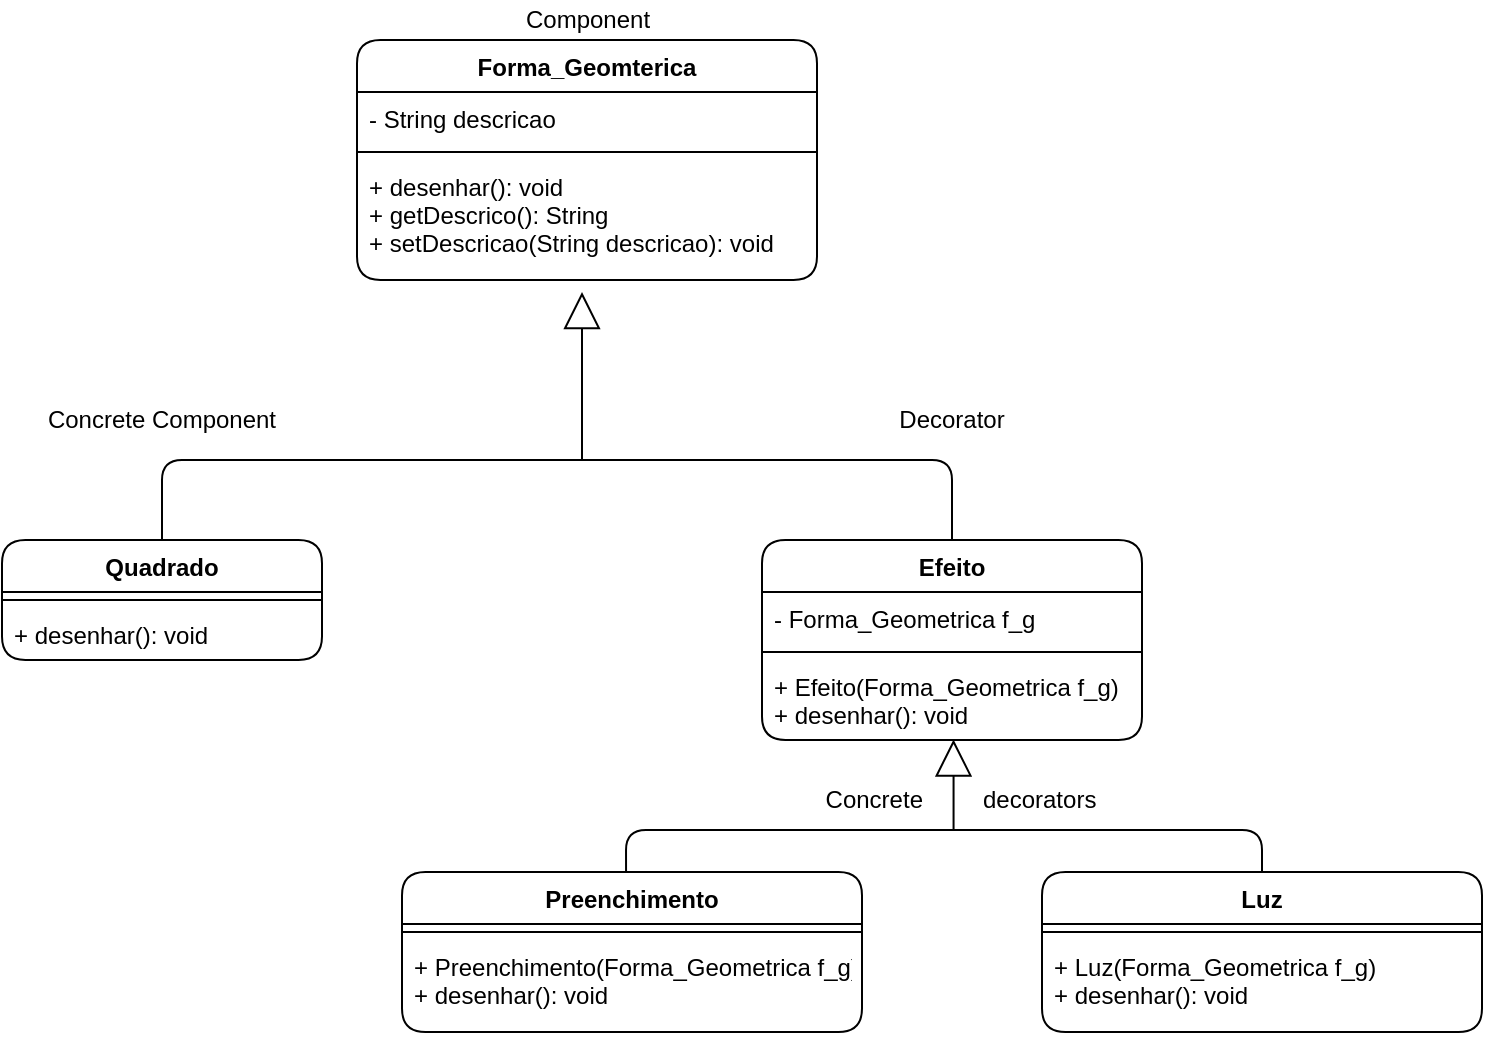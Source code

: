 <mxfile version="13.6.2" type="device"><diagram id="37-JHLH3aYaWTr7UUeOb" name="Page-1"><mxGraphModel dx="1080" dy="1687" grid="0" gridSize="10" guides="1" tooltips="1" connect="1" arrows="1" fold="1" page="1" pageScale="1" pageWidth="827" pageHeight="1169" math="0" shadow="0"><root><mxCell id="0"/><mxCell id="1" parent="0"/><mxCell id="mqfu1Ff-shizK2k_RVGE-26" style="edgeStyle=orthogonalEdgeStyle;rounded=0;orthogonalLoop=1;jettySize=auto;html=1;startSize=16;endArrow=none;endFill=0;endSize=16;startArrow=block;startFill=0;exitX=0.504;exitY=0.993;exitDx=0;exitDy=0;exitPerimeter=0;" parent="1" source="mqfu1Ff-shizK2k_RVGE-8" edge="1"><mxGeometry relative="1" as="geometry"><mxPoint x="545" y="305" as="targetPoint"/><mxPoint x="545.0" y="265" as="sourcePoint"/><Array as="points"><mxPoint x="546" y="305"/></Array></mxGeometry></mxCell><mxCell id="mqfu1Ff-shizK2k_RVGE-23" style="edgeStyle=orthogonalEdgeStyle;orthogonalLoop=1;jettySize=auto;html=1;endArrow=none;endFill=0;" parent="1" edge="1"><mxGeometry relative="1" as="geometry"><mxPoint x="382.029" y="327" as="sourcePoint"/><mxPoint x="542" y="305" as="targetPoint"/><Array as="points"><mxPoint x="382" y="305"/></Array></mxGeometry></mxCell><mxCell id="mqfu1Ff-shizK2k_RVGE-21" style="edgeStyle=orthogonalEdgeStyle;orthogonalLoop=1;jettySize=auto;html=1;endArrow=none;endFill=0;" parent="1" target="mqfu1Ff-shizK2k_RVGE-5" edge="1"><mxGeometry relative="1" as="geometry"><mxPoint x="200" y="120" as="sourcePoint"/><Array as="points"><mxPoint x="260" y="120"/><mxPoint x="540" y="120"/></Array></mxGeometry></mxCell><mxCell id="mqfu1Ff-shizK2k_RVGE-28" style="edgeStyle=orthogonalEdgeStyle;rounded=1;orthogonalLoop=1;jettySize=auto;html=1;startArrow=block;startFill=0;startSize=16;endArrow=none;endFill=0;endSize=16;" parent="1" edge="1"><mxGeometry relative="1" as="geometry"><mxPoint x="360" y="120" as="targetPoint"/><Array as="points"><mxPoint x="360" y="120"/></Array><mxPoint x="360" y="36" as="sourcePoint"/></mxGeometry></mxCell><mxCell id="mqfu1Ff-shizK2k_RVGE-27" style="edgeStyle=orthogonalEdgeStyle;rounded=1;orthogonalLoop=1;jettySize=auto;html=1;startArrow=none;startFill=0;startSize=16;endArrow=none;endFill=0;endSize=16;" parent="1" source="mqfu1Ff-shizK2k_RVGE-9" edge="1"><mxGeometry relative="1" as="geometry"><mxPoint x="300" y="120" as="targetPoint"/><Array as="points"><mxPoint x="150" y="120"/></Array></mxGeometry></mxCell><mxCell id="mqfu1Ff-shizK2k_RVGE-9" value="Quadrado" style="swimlane;fontStyle=1;align=center;verticalAlign=top;childLayout=stackLayout;horizontal=1;startSize=26;horizontalStack=0;resizeParent=1;resizeParentMax=0;resizeLast=0;collapsible=1;marginBottom=0;rounded=1;" parent="1" vertex="1"><mxGeometry x="70" y="160" width="160" height="60" as="geometry"/></mxCell><mxCell id="mqfu1Ff-shizK2k_RVGE-11" value="" style="line;strokeWidth=1;fillColor=none;align=left;verticalAlign=middle;spacingTop=-1;spacingLeft=3;spacingRight=3;rotatable=0;labelPosition=right;points=[];portConstraint=eastwest;rounded=1;" parent="mqfu1Ff-shizK2k_RVGE-9" vertex="1"><mxGeometry y="26" width="160" height="8" as="geometry"/></mxCell><mxCell id="mqfu1Ff-shizK2k_RVGE-12" value="+ desenhar(): void" style="text;strokeColor=none;fillColor=none;align=left;verticalAlign=top;spacingLeft=4;spacingRight=4;overflow=hidden;rotatable=0;points=[[0,0.5],[1,0.5]];portConstraint=eastwest;rounded=1;" parent="mqfu1Ff-shizK2k_RVGE-9" vertex="1"><mxGeometry y="34" width="160" height="26" as="geometry"/></mxCell><mxCell id="mqfu1Ff-shizK2k_RVGE-25" style="edgeStyle=orthogonalEdgeStyle;orthogonalLoop=1;jettySize=auto;html=1;endArrow=none;endFill=0;startSize=16;endSize=16;" parent="1" source="mqfu1Ff-shizK2k_RVGE-17" edge="1"><mxGeometry relative="1" as="geometry"><mxPoint x="490" y="305" as="targetPoint"/><Array as="points"><mxPoint x="700" y="305"/><mxPoint x="542" y="305"/></Array></mxGeometry></mxCell><mxCell id="mqfu1Ff-shizK2k_RVGE-5" value="Efeito" style="swimlane;fontStyle=1;align=center;verticalAlign=top;childLayout=stackLayout;horizontal=1;startSize=26;horizontalStack=0;resizeParent=1;resizeParentMax=0;resizeLast=0;collapsible=1;marginBottom=0;rounded=1;" parent="1" vertex="1"><mxGeometry x="450" y="160" width="190" height="100" as="geometry"/></mxCell><mxCell id="mqfu1Ff-shizK2k_RVGE-6" value="- Forma_Geometrica f_g" style="text;strokeColor=none;fillColor=none;align=left;verticalAlign=top;spacingLeft=4;spacingRight=4;overflow=hidden;rotatable=0;points=[[0,0.5],[1,0.5]];portConstraint=eastwest;rounded=1;" parent="mqfu1Ff-shizK2k_RVGE-5" vertex="1"><mxGeometry y="26" width="190" height="26" as="geometry"/></mxCell><mxCell id="mqfu1Ff-shizK2k_RVGE-7" value="" style="line;strokeWidth=1;fillColor=none;align=left;verticalAlign=middle;spacingTop=-1;spacingLeft=3;spacingRight=3;rotatable=0;labelPosition=right;points=[];portConstraint=eastwest;rounded=1;" parent="mqfu1Ff-shizK2k_RVGE-5" vertex="1"><mxGeometry y="52" width="190" height="8" as="geometry"/></mxCell><mxCell id="mqfu1Ff-shizK2k_RVGE-8" value="+ Efeito(Forma_Geometrica f_g)&#10;+ desenhar(): void" style="text;strokeColor=none;fillColor=none;align=left;verticalAlign=top;spacingLeft=4;spacingRight=4;overflow=hidden;rotatable=0;points=[[0,0.5],[1,0.5]];portConstraint=eastwest;rounded=1;" parent="mqfu1Ff-shizK2k_RVGE-5" vertex="1"><mxGeometry y="60" width="190" height="40" as="geometry"/></mxCell><mxCell id="mqfu1Ff-shizK2k_RVGE-13" value="Preenchimento" style="swimlane;fontStyle=1;align=center;verticalAlign=top;childLayout=stackLayout;horizontal=1;startSize=26;horizontalStack=0;resizeParent=1;resizeParentMax=0;resizeLast=0;collapsible=1;marginBottom=0;rounded=1;" parent="1" vertex="1"><mxGeometry x="270" y="326" width="230" height="80" as="geometry"/></mxCell><mxCell id="mqfu1Ff-shizK2k_RVGE-15" value="" style="line;strokeWidth=1;fillColor=none;align=left;verticalAlign=middle;spacingTop=-1;spacingLeft=3;spacingRight=3;rotatable=0;labelPosition=right;points=[];portConstraint=eastwest;rounded=1;" parent="mqfu1Ff-shizK2k_RVGE-13" vertex="1"><mxGeometry y="26" width="230" height="8" as="geometry"/></mxCell><mxCell id="mqfu1Ff-shizK2k_RVGE-16" value="+ Preenchimento(Forma_Geometrica f_g)&#10;+ desenhar(): void" style="text;strokeColor=none;fillColor=none;align=left;verticalAlign=top;spacingLeft=4;spacingRight=4;overflow=hidden;rotatable=0;points=[[0,0.5],[1,0.5]];portConstraint=eastwest;rounded=1;" parent="mqfu1Ff-shizK2k_RVGE-13" vertex="1"><mxGeometry y="34" width="230" height="46" as="geometry"/></mxCell><mxCell id="mqfu1Ff-shizK2k_RVGE-17" value="Luz" style="swimlane;fontStyle=1;align=center;verticalAlign=top;childLayout=stackLayout;horizontal=1;startSize=26;horizontalStack=0;resizeParent=1;resizeParentMax=0;resizeLast=0;collapsible=1;marginBottom=0;rounded=1;" parent="1" vertex="1"><mxGeometry x="590" y="326" width="220" height="80" as="geometry"/></mxCell><mxCell id="mqfu1Ff-shizK2k_RVGE-19" value="" style="line;strokeWidth=1;fillColor=none;align=left;verticalAlign=middle;spacingTop=-1;spacingLeft=3;spacingRight=3;rotatable=0;labelPosition=right;points=[];portConstraint=eastwest;rounded=1;" parent="mqfu1Ff-shizK2k_RVGE-17" vertex="1"><mxGeometry y="26" width="220" height="8" as="geometry"/></mxCell><mxCell id="mqfu1Ff-shizK2k_RVGE-20" value="+ Luz(Forma_Geometrica f_g)&#10;+ desenhar(): void" style="text;strokeColor=none;fillColor=none;align=left;verticalAlign=top;spacingLeft=4;spacingRight=4;overflow=hidden;rotatable=0;points=[[0,0.5],[1,0.5]];portConstraint=eastwest;rounded=1;" parent="mqfu1Ff-shizK2k_RVGE-17" vertex="1"><mxGeometry y="34" width="220" height="46" as="geometry"/></mxCell><mxCell id="mqfu1Ff-shizK2k_RVGE-29" value="Component" style="text;html=1;strokeColor=none;fillColor=none;align=center;verticalAlign=middle;whiteSpace=wrap;rounded=0;" parent="1" vertex="1"><mxGeometry x="342.5" y="-110" width="40" height="20" as="geometry"/></mxCell><mxCell id="mqfu1Ff-shizK2k_RVGE-30" value="Concrete Component" style="text;html=1;strokeColor=none;fillColor=none;align=center;verticalAlign=middle;whiteSpace=wrap;rounded=0;" parent="1" vertex="1"><mxGeometry x="85" y="90" width="130" height="20" as="geometry"/></mxCell><mxCell id="mqfu1Ff-shizK2k_RVGE-31" value="Decorator" style="text;html=1;strokeColor=none;fillColor=none;align=center;verticalAlign=middle;whiteSpace=wrap;rounded=0;" parent="1" vertex="1"><mxGeometry x="525" y="90" width="40" height="20" as="geometry"/></mxCell><mxCell id="mqfu1Ff-shizK2k_RVGE-32" value="Concrete&amp;nbsp; &amp;nbsp; &amp;nbsp; &amp;nbsp; &amp;nbsp;decorators" style="text;html=1;strokeColor=none;fillColor=none;align=center;verticalAlign=middle;whiteSpace=wrap;rounded=0;" parent="1" vertex="1"><mxGeometry x="477.5" y="280" width="142.5" height="20" as="geometry"/></mxCell><mxCell id="6RlIaIjSsugfZ5hEsqUw-2" value="Forma_Geomterica" style="swimlane;fontStyle=1;align=center;verticalAlign=top;childLayout=stackLayout;horizontal=1;startSize=26;horizontalStack=0;resizeParent=1;resizeParentMax=0;resizeLast=0;collapsible=1;marginBottom=0;rounded=1;" vertex="1" parent="1"><mxGeometry x="247.5" y="-90" width="230" height="120" as="geometry"/></mxCell><mxCell id="6RlIaIjSsugfZ5hEsqUw-3" value="- String descricao" style="text;strokeColor=none;fillColor=none;align=left;verticalAlign=top;spacingLeft=4;spacingRight=4;overflow=hidden;rotatable=0;points=[[0,0.5],[1,0.5]];portConstraint=eastwest;rounded=1;" vertex="1" parent="6RlIaIjSsugfZ5hEsqUw-2"><mxGeometry y="26" width="230" height="26" as="geometry"/></mxCell><mxCell id="6RlIaIjSsugfZ5hEsqUw-4" value="" style="line;strokeWidth=1;fillColor=none;align=left;verticalAlign=middle;spacingTop=-1;spacingLeft=3;spacingRight=3;rotatable=0;labelPosition=right;points=[];portConstraint=eastwest;rounded=1;" vertex="1" parent="6RlIaIjSsugfZ5hEsqUw-2"><mxGeometry y="52" width="230" height="8" as="geometry"/></mxCell><mxCell id="6RlIaIjSsugfZ5hEsqUw-5" value="+ desenhar(): void&#10;+ getDescrico(): String&#10;+ setDescricao(String descricao): void" style="text;strokeColor=none;fillColor=none;align=left;verticalAlign=top;spacingLeft=4;spacingRight=4;overflow=hidden;rotatable=0;points=[[0,0.5],[1,0.5]];portConstraint=eastwest;rounded=1;" vertex="1" parent="6RlIaIjSsugfZ5hEsqUw-2"><mxGeometry y="60" width="230" height="60" as="geometry"/></mxCell></root></mxGraphModel></diagram></mxfile>